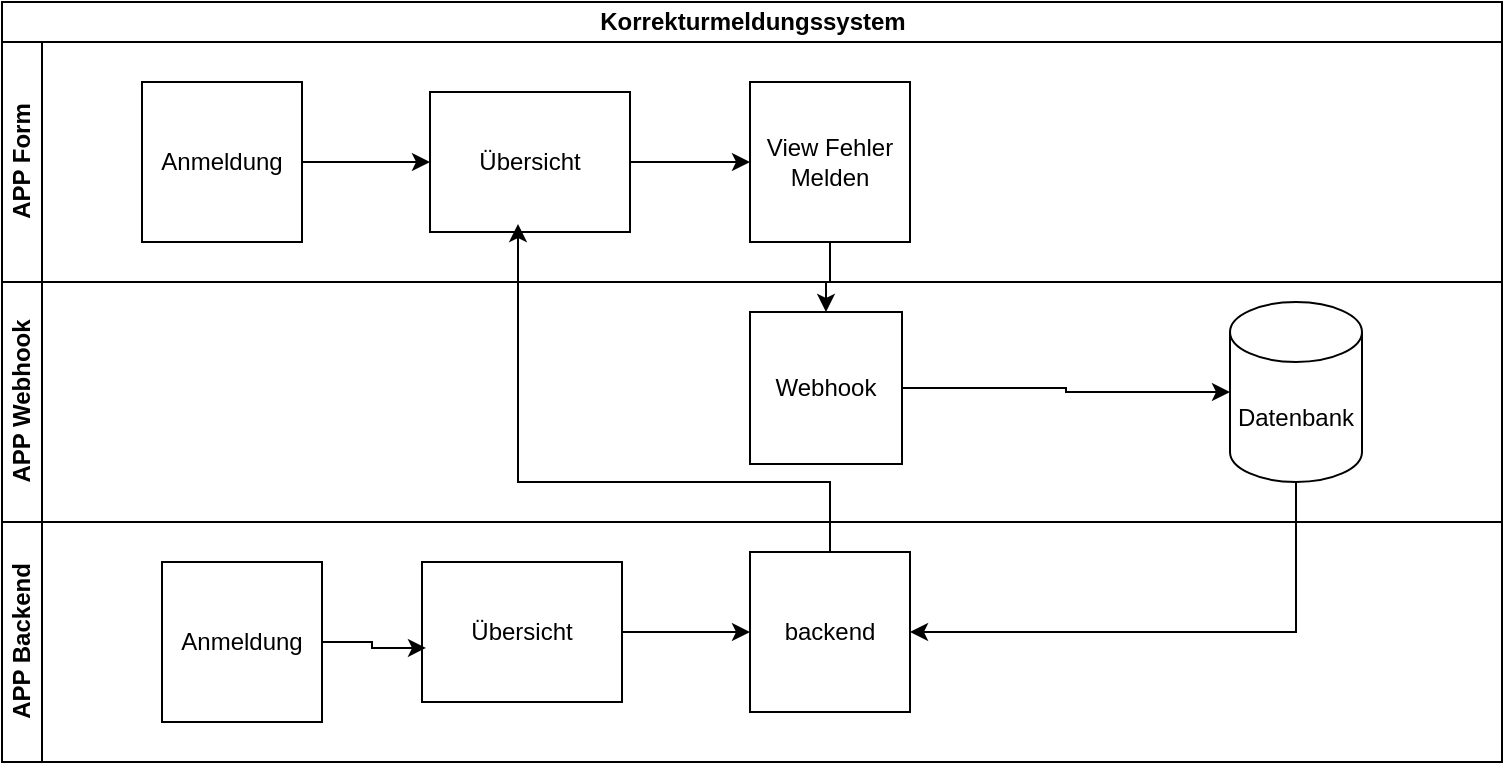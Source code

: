 <mxfile version="22.1.14" type="github">
  <diagram name="Seite-1" id="R4thf_7pslw_C90WijEA">
    <mxGraphModel dx="1434" dy="734" grid="1" gridSize="10" guides="1" tooltips="1" connect="1" arrows="1" fold="1" page="1" pageScale="1" pageWidth="827" pageHeight="1169" math="0" shadow="0">
      <root>
        <mxCell id="0" />
        <mxCell id="1" parent="0" />
        <mxCell id="1f3p_RCjUcqTFZWA6sA2-24" value="Korrekturmeldungssystem" style="swimlane;childLayout=stackLayout;resizeParent=1;resizeParentMax=0;horizontal=1;startSize=20;horizontalStack=0;html=1;" vertex="1" parent="1">
          <mxGeometry x="40" y="550" width="750" height="380" as="geometry" />
        </mxCell>
        <mxCell id="1f3p_RCjUcqTFZWA6sA2-25" value="APP Form" style="swimlane;startSize=20;horizontal=0;html=1;" vertex="1" parent="1f3p_RCjUcqTFZWA6sA2-24">
          <mxGeometry y="20" width="750" height="120" as="geometry" />
        </mxCell>
        <mxCell id="1f3p_RCjUcqTFZWA6sA2-2" value="View Fehler Melden" style="whiteSpace=wrap;html=1;aspect=fixed;" vertex="1" parent="1f3p_RCjUcqTFZWA6sA2-25">
          <mxGeometry x="374" y="20" width="80" height="80" as="geometry" />
        </mxCell>
        <mxCell id="1f3p_RCjUcqTFZWA6sA2-31" style="edgeStyle=orthogonalEdgeStyle;rounded=0;orthogonalLoop=1;jettySize=auto;html=1;exitX=1;exitY=0.5;exitDx=0;exitDy=0;" edge="1" parent="1f3p_RCjUcqTFZWA6sA2-25" source="1f3p_RCjUcqTFZWA6sA2-10" target="1f3p_RCjUcqTFZWA6sA2-2">
          <mxGeometry relative="1" as="geometry" />
        </mxCell>
        <mxCell id="1f3p_RCjUcqTFZWA6sA2-10" value="Übersicht" style="rounded=0;whiteSpace=wrap;html=1;" vertex="1" parent="1f3p_RCjUcqTFZWA6sA2-25">
          <mxGeometry x="214" y="25" width="100" height="70" as="geometry" />
        </mxCell>
        <mxCell id="1f3p_RCjUcqTFZWA6sA2-13" value="" style="endArrow=classic;html=1;rounded=0;" edge="1" parent="1f3p_RCjUcqTFZWA6sA2-25" source="1f3p_RCjUcqTFZWA6sA2-14">
          <mxGeometry width="50" height="50" relative="1" as="geometry">
            <mxPoint x="164" y="110" as="sourcePoint" />
            <mxPoint x="214" y="60" as="targetPoint" />
          </mxGeometry>
        </mxCell>
        <mxCell id="1f3p_RCjUcqTFZWA6sA2-14" value="Anmeldung" style="whiteSpace=wrap;html=1;aspect=fixed;" vertex="1" parent="1f3p_RCjUcqTFZWA6sA2-25">
          <mxGeometry x="70" y="20" width="80" height="80" as="geometry" />
        </mxCell>
        <mxCell id="1f3p_RCjUcqTFZWA6sA2-26" value="&lt;div&gt;APP Webhook&lt;/div&gt;" style="swimlane;startSize=20;horizontal=0;html=1;" vertex="1" parent="1f3p_RCjUcqTFZWA6sA2-24">
          <mxGeometry y="140" width="750" height="120" as="geometry" />
        </mxCell>
        <mxCell id="1f3p_RCjUcqTFZWA6sA2-3" value="Webhook" style="whiteSpace=wrap;html=1;aspect=fixed;" vertex="1" parent="1f3p_RCjUcqTFZWA6sA2-26">
          <mxGeometry x="374" y="15" width="76" height="76" as="geometry" />
        </mxCell>
        <mxCell id="1f3p_RCjUcqTFZWA6sA2-4" value="Datenbank" style="shape=cylinder3;whiteSpace=wrap;html=1;boundedLbl=1;backgroundOutline=1;size=15;" vertex="1" parent="1f3p_RCjUcqTFZWA6sA2-26">
          <mxGeometry x="614" y="10" width="66" height="90" as="geometry" />
        </mxCell>
        <mxCell id="1f3p_RCjUcqTFZWA6sA2-33" style="edgeStyle=orthogonalEdgeStyle;rounded=0;orthogonalLoop=1;jettySize=auto;html=1;exitX=1;exitY=0.5;exitDx=0;exitDy=0;entryX=0;entryY=0.5;entryDx=0;entryDy=0;entryPerimeter=0;" edge="1" parent="1f3p_RCjUcqTFZWA6sA2-26" source="1f3p_RCjUcqTFZWA6sA2-3" target="1f3p_RCjUcqTFZWA6sA2-4">
          <mxGeometry relative="1" as="geometry" />
        </mxCell>
        <mxCell id="1f3p_RCjUcqTFZWA6sA2-27" value="APP Backend" style="swimlane;startSize=20;horizontal=0;html=1;" vertex="1" parent="1f3p_RCjUcqTFZWA6sA2-24">
          <mxGeometry y="260" width="750" height="120" as="geometry" />
        </mxCell>
        <mxCell id="1f3p_RCjUcqTFZWA6sA2-1" value="Anmeldung" style="whiteSpace=wrap;html=1;aspect=fixed;" vertex="1" parent="1f3p_RCjUcqTFZWA6sA2-27">
          <mxGeometry x="80" y="20" width="80" height="80" as="geometry" />
        </mxCell>
        <mxCell id="1f3p_RCjUcqTFZWA6sA2-5" value="backend" style="whiteSpace=wrap;html=1;aspect=fixed;" vertex="1" parent="1f3p_RCjUcqTFZWA6sA2-27">
          <mxGeometry x="374" y="15" width="80" height="80" as="geometry" />
        </mxCell>
        <mxCell id="1f3p_RCjUcqTFZWA6sA2-21" style="edgeStyle=orthogonalEdgeStyle;rounded=0;orthogonalLoop=1;jettySize=auto;html=1;exitX=1;exitY=0.5;exitDx=0;exitDy=0;entryX=0;entryY=0.5;entryDx=0;entryDy=0;" edge="1" parent="1f3p_RCjUcqTFZWA6sA2-27" source="1f3p_RCjUcqTFZWA6sA2-18" target="1f3p_RCjUcqTFZWA6sA2-5">
          <mxGeometry relative="1" as="geometry" />
        </mxCell>
        <mxCell id="1f3p_RCjUcqTFZWA6sA2-18" value="Übersicht" style="rounded=0;whiteSpace=wrap;html=1;" vertex="1" parent="1f3p_RCjUcqTFZWA6sA2-27">
          <mxGeometry x="210" y="20" width="100" height="70" as="geometry" />
        </mxCell>
        <mxCell id="1f3p_RCjUcqTFZWA6sA2-22" style="edgeStyle=orthogonalEdgeStyle;rounded=0;orthogonalLoop=1;jettySize=auto;html=1;exitX=1;exitY=0.5;exitDx=0;exitDy=0;entryX=0.02;entryY=0.614;entryDx=0;entryDy=0;entryPerimeter=0;" edge="1" parent="1f3p_RCjUcqTFZWA6sA2-27" source="1f3p_RCjUcqTFZWA6sA2-1" target="1f3p_RCjUcqTFZWA6sA2-18">
          <mxGeometry relative="1" as="geometry" />
        </mxCell>
        <mxCell id="1f3p_RCjUcqTFZWA6sA2-32" style="edgeStyle=orthogonalEdgeStyle;rounded=0;orthogonalLoop=1;jettySize=auto;html=1;exitX=0.5;exitY=1;exitDx=0;exitDy=0;" edge="1" parent="1f3p_RCjUcqTFZWA6sA2-24" source="1f3p_RCjUcqTFZWA6sA2-2" target="1f3p_RCjUcqTFZWA6sA2-3">
          <mxGeometry relative="1" as="geometry" />
        </mxCell>
        <mxCell id="1f3p_RCjUcqTFZWA6sA2-34" style="edgeStyle=orthogonalEdgeStyle;rounded=0;orthogonalLoop=1;jettySize=auto;html=1;exitX=0.5;exitY=1;exitDx=0;exitDy=0;exitPerimeter=0;entryX=1;entryY=0.5;entryDx=0;entryDy=0;" edge="1" parent="1f3p_RCjUcqTFZWA6sA2-24" source="1f3p_RCjUcqTFZWA6sA2-4" target="1f3p_RCjUcqTFZWA6sA2-5">
          <mxGeometry relative="1" as="geometry" />
        </mxCell>
        <mxCell id="1f3p_RCjUcqTFZWA6sA2-36" style="edgeStyle=orthogonalEdgeStyle;rounded=0;orthogonalLoop=1;jettySize=auto;html=1;exitX=0.5;exitY=0;exitDx=0;exitDy=0;entryX=0.44;entryY=0.943;entryDx=0;entryDy=0;entryPerimeter=0;" edge="1" parent="1f3p_RCjUcqTFZWA6sA2-24" source="1f3p_RCjUcqTFZWA6sA2-5" target="1f3p_RCjUcqTFZWA6sA2-10">
          <mxGeometry relative="1" as="geometry">
            <Array as="points">
              <mxPoint x="414" y="240" />
              <mxPoint x="258" y="240" />
            </Array>
          </mxGeometry>
        </mxCell>
      </root>
    </mxGraphModel>
  </diagram>
</mxfile>
